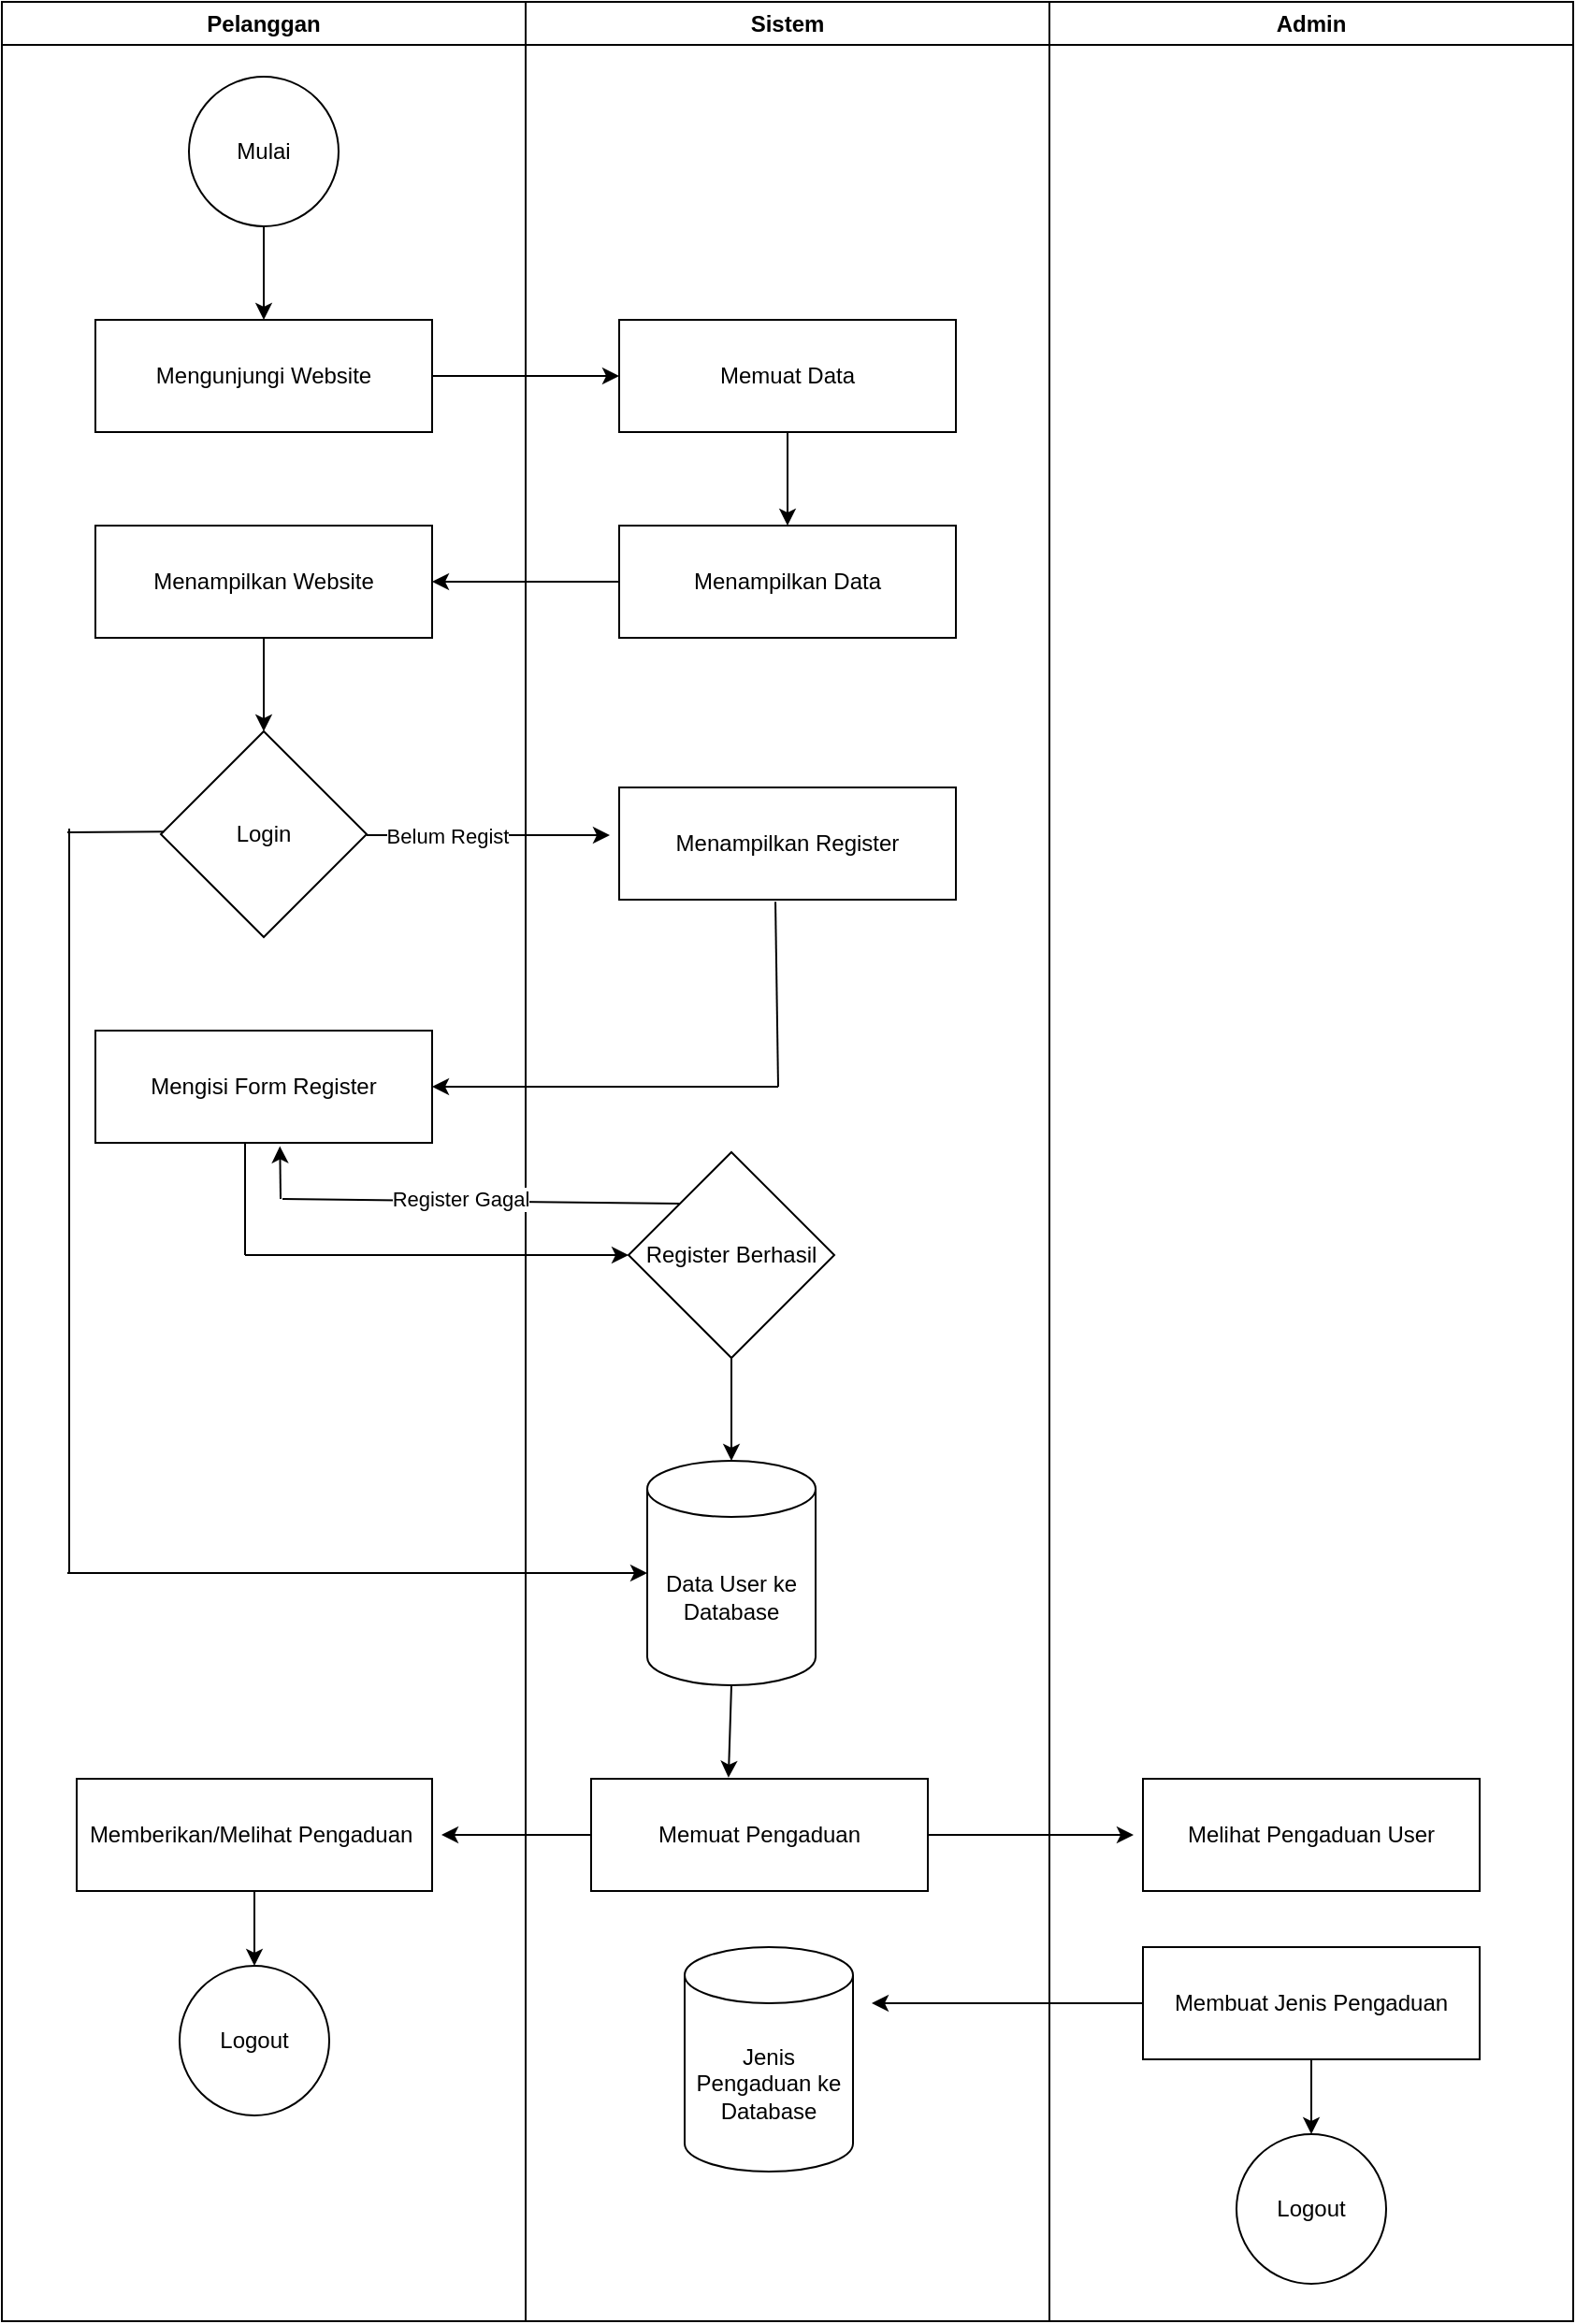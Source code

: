 <mxfile version="27.1.5">
  <diagram name="Page-1" id="TdNFC6dyx0LUao1MvASP">
    <mxGraphModel dx="1123" dy="2844" grid="1" gridSize="10" guides="1" tooltips="1" connect="1" arrows="0" fold="1" page="1" pageScale="1" pageWidth="850" pageHeight="1100" math="0" shadow="0">
      <root>
        <mxCell id="0" />
        <mxCell id="1" parent="0" />
        <mxCell id="mpC0bAIoU8zlxZdmQgjL-28" value="Pelanggan" style="swimlane;whiteSpace=wrap;html=1;" parent="1" vertex="1">
          <mxGeometry x="5" y="-2160" width="280" height="1240" as="geometry" />
        </mxCell>
        <mxCell id="mpC0bAIoU8zlxZdmQgjL-32" value="Mulai" style="ellipse;whiteSpace=wrap;html=1;aspect=fixed;" parent="mpC0bAIoU8zlxZdmQgjL-28" vertex="1">
          <mxGeometry x="100" y="40" width="80" height="80" as="geometry" />
        </mxCell>
        <mxCell id="mpC0bAIoU8zlxZdmQgjL-33" value="Mengunjungi Website" style="rounded=0;whiteSpace=wrap;html=1;" parent="mpC0bAIoU8zlxZdmQgjL-28" vertex="1">
          <mxGeometry x="50" y="170" width="180" height="60" as="geometry" />
        </mxCell>
        <mxCell id="mpC0bAIoU8zlxZdmQgjL-34" value="" style="endArrow=classic;html=1;rounded=0;exitX=0.5;exitY=1;exitDx=0;exitDy=0;entryX=0.5;entryY=0;entryDx=0;entryDy=0;" parent="mpC0bAIoU8zlxZdmQgjL-28" source="mpC0bAIoU8zlxZdmQgjL-32" target="mpC0bAIoU8zlxZdmQgjL-33" edge="1">
          <mxGeometry width="50" height="50" relative="1" as="geometry">
            <mxPoint x="395" y="190" as="sourcePoint" />
            <mxPoint x="445" y="140" as="targetPoint" />
          </mxGeometry>
        </mxCell>
        <mxCell id="mpC0bAIoU8zlxZdmQgjL-38" value="" style="endArrow=classic;html=1;rounded=0;entryX=0;entryY=0.5;entryDx=0;entryDy=0;" parent="mpC0bAIoU8zlxZdmQgjL-28" target="mpC0bAIoU8zlxZdmQgjL-36" edge="1">
          <mxGeometry width="50" height="50" relative="1" as="geometry">
            <mxPoint x="230" y="200" as="sourcePoint" />
            <mxPoint x="280" y="150" as="targetPoint" />
          </mxGeometry>
        </mxCell>
        <mxCell id="mpC0bAIoU8zlxZdmQgjL-41" value="Menampilkan Website" style="rounded=0;whiteSpace=wrap;html=1;" parent="mpC0bAIoU8zlxZdmQgjL-28" vertex="1">
          <mxGeometry x="50" y="280" width="180" height="60" as="geometry" />
        </mxCell>
        <mxCell id="mpC0bAIoU8zlxZdmQgjL-48" value="Login" style="rhombus;whiteSpace=wrap;html=1;" parent="mpC0bAIoU8zlxZdmQgjL-28" vertex="1">
          <mxGeometry x="85" y="390" width="110" height="110" as="geometry" />
        </mxCell>
        <mxCell id="mpC0bAIoU8zlxZdmQgjL-49" value="" style="endArrow=classic;html=1;rounded=0;exitX=0.5;exitY=1;exitDx=0;exitDy=0;entryX=0.5;entryY=0;entryDx=0;entryDy=0;" parent="mpC0bAIoU8zlxZdmQgjL-28" source="mpC0bAIoU8zlxZdmQgjL-41" target="mpC0bAIoU8zlxZdmQgjL-48" edge="1">
          <mxGeometry width="50" height="50" relative="1" as="geometry">
            <mxPoint x="395" y="420" as="sourcePoint" />
            <mxPoint x="445" y="370" as="targetPoint" />
          </mxGeometry>
        </mxCell>
        <mxCell id="mpC0bAIoU8zlxZdmQgjL-56" value="Mengisi Form Register" style="rounded=0;whiteSpace=wrap;html=1;" parent="mpC0bAIoU8zlxZdmQgjL-28" vertex="1">
          <mxGeometry x="50" y="550" width="180" height="60" as="geometry" />
        </mxCell>
        <mxCell id="mpC0bAIoU8zlxZdmQgjL-60" value="" style="endArrow=none;html=1;rounded=0;" parent="mpC0bAIoU8zlxZdmQgjL-28" edge="1">
          <mxGeometry width="50" height="50" relative="1" as="geometry">
            <mxPoint x="130" y="610" as="sourcePoint" />
            <mxPoint x="130" y="670" as="targetPoint" />
          </mxGeometry>
        </mxCell>
        <mxCell id="mpC0bAIoU8zlxZdmQgjL-61" value="" style="endArrow=classic;html=1;rounded=0;" parent="mpC0bAIoU8zlxZdmQgjL-28" edge="1">
          <mxGeometry width="50" height="50" relative="1" as="geometry">
            <mxPoint x="130" y="670" as="sourcePoint" />
            <mxPoint x="335" y="670" as="targetPoint" />
          </mxGeometry>
        </mxCell>
        <mxCell id="mpC0bAIoU8zlxZdmQgjL-65" value="" style="endArrow=classic;html=1;rounded=0;entryX=0.548;entryY=1.03;entryDx=0;entryDy=0;entryPerimeter=0;" parent="mpC0bAIoU8zlxZdmQgjL-28" target="mpC0bAIoU8zlxZdmQgjL-56" edge="1">
          <mxGeometry width="50" height="50" relative="1" as="geometry">
            <mxPoint x="149" y="640" as="sourcePoint" />
            <mxPoint x="195" y="590" as="targetPoint" />
          </mxGeometry>
        </mxCell>
        <mxCell id="2zwWdAj_e86U1D_kx7nc-1" value="" style="endArrow=none;html=1;rounded=0;exitX=0.079;exitY=0.442;exitDx=0;exitDy=0;exitPerimeter=0;" edge="1" parent="mpC0bAIoU8zlxZdmQgjL-28">
          <mxGeometry width="50" height="50" relative="1" as="geometry">
            <mxPoint x="86.69" y="443.62" as="sourcePoint" />
            <mxPoint x="35" y="444" as="targetPoint" />
          </mxGeometry>
        </mxCell>
        <mxCell id="2zwWdAj_e86U1D_kx7nc-10" value="Memberikan/Melihat Pengaduan&amp;nbsp;" style="rounded=0;whiteSpace=wrap;html=1;" vertex="1" parent="mpC0bAIoU8zlxZdmQgjL-28">
          <mxGeometry x="40" y="950" width="190" height="60" as="geometry" />
        </mxCell>
        <mxCell id="2zwWdAj_e86U1D_kx7nc-15" value="Logout" style="ellipse;whiteSpace=wrap;html=1;aspect=fixed;" vertex="1" parent="mpC0bAIoU8zlxZdmQgjL-28">
          <mxGeometry x="95" y="1050" width="80" height="80" as="geometry" />
        </mxCell>
        <mxCell id="2zwWdAj_e86U1D_kx7nc-16" value="" style="endArrow=classic;html=1;rounded=0;exitX=0.5;exitY=1;exitDx=0;exitDy=0;" edge="1" parent="mpC0bAIoU8zlxZdmQgjL-28" source="2zwWdAj_e86U1D_kx7nc-10" target="2zwWdAj_e86U1D_kx7nc-15">
          <mxGeometry width="50" height="50" relative="1" as="geometry">
            <mxPoint x="315" y="1160" as="sourcePoint" />
            <mxPoint x="365" y="1110" as="targetPoint" />
          </mxGeometry>
        </mxCell>
        <mxCell id="mpC0bAIoU8zlxZdmQgjL-30" value="Sistem" style="swimlane;whiteSpace=wrap;html=1;" parent="1" vertex="1">
          <mxGeometry x="285" y="-2160" width="280" height="1240" as="geometry" />
        </mxCell>
        <mxCell id="mpC0bAIoU8zlxZdmQgjL-36" value="Memuat Data" style="rounded=0;whiteSpace=wrap;html=1;" parent="mpC0bAIoU8zlxZdmQgjL-30" vertex="1">
          <mxGeometry x="50" y="170" width="180" height="60" as="geometry" />
        </mxCell>
        <mxCell id="mpC0bAIoU8zlxZdmQgjL-37" value="Menampilkan Data" style="rounded=0;whiteSpace=wrap;html=1;" parent="mpC0bAIoU8zlxZdmQgjL-30" vertex="1">
          <mxGeometry x="50" y="280" width="180" height="60" as="geometry" />
        </mxCell>
        <mxCell id="mpC0bAIoU8zlxZdmQgjL-39" value="" style="endArrow=classic;html=1;rounded=0;exitX=0.5;exitY=1;exitDx=0;exitDy=0;entryX=0.5;entryY=0;entryDx=0;entryDy=0;" parent="mpC0bAIoU8zlxZdmQgjL-30" source="mpC0bAIoU8zlxZdmQgjL-36" target="mpC0bAIoU8zlxZdmQgjL-37" edge="1">
          <mxGeometry width="50" height="50" relative="1" as="geometry">
            <mxPoint x="115" y="190" as="sourcePoint" />
            <mxPoint x="165" y="140" as="targetPoint" />
          </mxGeometry>
        </mxCell>
        <mxCell id="mpC0bAIoU8zlxZdmQgjL-51" value="Menampilkan Register" style="rounded=0;whiteSpace=wrap;html=1;" parent="mpC0bAIoU8zlxZdmQgjL-30" vertex="1">
          <mxGeometry x="50" y="420" width="180" height="60" as="geometry" />
        </mxCell>
        <mxCell id="mpC0bAIoU8zlxZdmQgjL-52" value="" style="endArrow=classic;html=1;rounded=0;" parent="mpC0bAIoU8zlxZdmQgjL-30" edge="1">
          <mxGeometry width="50" height="50" relative="1" as="geometry">
            <mxPoint x="-85" y="445.5" as="sourcePoint" />
            <mxPoint x="45" y="445.5" as="targetPoint" />
          </mxGeometry>
        </mxCell>
        <mxCell id="mpC0bAIoU8zlxZdmQgjL-66" value="Belum Regist" style="edgeLabel;html=1;align=center;verticalAlign=middle;resizable=0;points=[];" parent="mpC0bAIoU8zlxZdmQgjL-52" vertex="1" connectable="0">
          <mxGeometry x="-0.344" relative="1" as="geometry">
            <mxPoint as="offset" />
          </mxGeometry>
        </mxCell>
        <mxCell id="mpC0bAIoU8zlxZdmQgjL-58" value="" style="endArrow=classic;html=1;rounded=0;entryX=1;entryY=0.5;entryDx=0;entryDy=0;" parent="mpC0bAIoU8zlxZdmQgjL-30" target="mpC0bAIoU8zlxZdmQgjL-56" edge="1">
          <mxGeometry width="50" height="50" relative="1" as="geometry">
            <mxPoint x="135" y="580" as="sourcePoint" />
            <mxPoint x="-50" y="585" as="targetPoint" />
          </mxGeometry>
        </mxCell>
        <mxCell id="mpC0bAIoU8zlxZdmQgjL-62" value="Register Berhasil" style="rhombus;whiteSpace=wrap;html=1;" parent="mpC0bAIoU8zlxZdmQgjL-30" vertex="1">
          <mxGeometry x="55" y="615" width="110" height="110" as="geometry" />
        </mxCell>
        <mxCell id="mpC0bAIoU8zlxZdmQgjL-63" value="" style="endArrow=none;html=1;rounded=0;exitX=0;exitY=0;exitDx=0;exitDy=0;" parent="mpC0bAIoU8zlxZdmQgjL-30" source="mpC0bAIoU8zlxZdmQgjL-62" edge="1">
          <mxGeometry width="50" height="50" relative="1" as="geometry">
            <mxPoint x="75" y="640" as="sourcePoint" />
            <mxPoint x="-130" y="640" as="targetPoint" />
          </mxGeometry>
        </mxCell>
        <mxCell id="mpC0bAIoU8zlxZdmQgjL-67" value="Register Gagal" style="edgeLabel;html=1;align=center;verticalAlign=middle;resizable=0;points=[];" parent="mpC0bAIoU8zlxZdmQgjL-63" vertex="1" connectable="0">
          <mxGeometry x="0.109" y="-1" relative="1" as="geometry">
            <mxPoint as="offset" />
          </mxGeometry>
        </mxCell>
        <mxCell id="2zwWdAj_e86U1D_kx7nc-5" value="Data User ke Database" style="shape=cylinder3;whiteSpace=wrap;html=1;boundedLbl=1;backgroundOutline=1;size=15;direction=east;" vertex="1" parent="mpC0bAIoU8zlxZdmQgjL-30">
          <mxGeometry x="65" y="780" width="90" height="120" as="geometry" />
        </mxCell>
        <mxCell id="2zwWdAj_e86U1D_kx7nc-6" value="" style="endArrow=classic;html=1;rounded=0;exitX=0.5;exitY=1;exitDx=0;exitDy=0;" edge="1" parent="mpC0bAIoU8zlxZdmQgjL-30" source="mpC0bAIoU8zlxZdmQgjL-62" target="2zwWdAj_e86U1D_kx7nc-5">
          <mxGeometry width="50" height="50" relative="1" as="geometry">
            <mxPoint x="145" y="780" as="sourcePoint" />
            <mxPoint x="195" y="730" as="targetPoint" />
          </mxGeometry>
        </mxCell>
        <mxCell id="2zwWdAj_e86U1D_kx7nc-8" value="Memuat Pengaduan" style="rounded=0;whiteSpace=wrap;html=1;" vertex="1" parent="mpC0bAIoU8zlxZdmQgjL-30">
          <mxGeometry x="35" y="950" width="180" height="60" as="geometry" />
        </mxCell>
        <mxCell id="2zwWdAj_e86U1D_kx7nc-9" value="" style="endArrow=classic;html=1;rounded=0;exitX=0.5;exitY=1;exitDx=0;exitDy=0;exitPerimeter=0;entryX=0.408;entryY=-0.01;entryDx=0;entryDy=0;entryPerimeter=0;" edge="1" parent="mpC0bAIoU8zlxZdmQgjL-30" source="2zwWdAj_e86U1D_kx7nc-5" target="2zwWdAj_e86U1D_kx7nc-8">
          <mxGeometry width="50" height="50" relative="1" as="geometry">
            <mxPoint x="85" y="910" as="sourcePoint" />
            <mxPoint x="135" y="860" as="targetPoint" />
          </mxGeometry>
        </mxCell>
        <mxCell id="2zwWdAj_e86U1D_kx7nc-23" value="Jenis Pengaduan ke Database" style="shape=cylinder3;whiteSpace=wrap;html=1;boundedLbl=1;backgroundOutline=1;size=15;direction=east;" vertex="1" parent="mpC0bAIoU8zlxZdmQgjL-30">
          <mxGeometry x="85" y="1040" width="90" height="120" as="geometry" />
        </mxCell>
        <mxCell id="mpC0bAIoU8zlxZdmQgjL-31" value="Admin" style="swimlane;whiteSpace=wrap;html=1;" parent="1" vertex="1">
          <mxGeometry x="565" y="-2160" width="280" height="1240" as="geometry" />
        </mxCell>
        <mxCell id="2zwWdAj_e86U1D_kx7nc-19" value="Melihat Pengaduan User" style="rounded=0;whiteSpace=wrap;html=1;" vertex="1" parent="mpC0bAIoU8zlxZdmQgjL-31">
          <mxGeometry x="50" y="950" width="180" height="60" as="geometry" />
        </mxCell>
        <mxCell id="2zwWdAj_e86U1D_kx7nc-21" value="Membuat Jenis Pengaduan" style="rounded=0;whiteSpace=wrap;html=1;" vertex="1" parent="mpC0bAIoU8zlxZdmQgjL-31">
          <mxGeometry x="50" y="1040" width="180" height="60" as="geometry" />
        </mxCell>
        <mxCell id="2zwWdAj_e86U1D_kx7nc-24" value="Logout" style="ellipse;whiteSpace=wrap;html=1;aspect=fixed;" vertex="1" parent="mpC0bAIoU8zlxZdmQgjL-31">
          <mxGeometry x="100" y="1140" width="80" height="80" as="geometry" />
        </mxCell>
        <mxCell id="2zwWdAj_e86U1D_kx7nc-25" value="" style="endArrow=classic;html=1;rounded=0;exitX=0.5;exitY=1;exitDx=0;exitDy=0;entryX=0.5;entryY=0;entryDx=0;entryDy=0;" edge="1" parent="mpC0bAIoU8zlxZdmQgjL-31" source="2zwWdAj_e86U1D_kx7nc-21" target="2zwWdAj_e86U1D_kx7nc-24">
          <mxGeometry width="50" height="50" relative="1" as="geometry">
            <mxPoint x="-225" y="1060" as="sourcePoint" />
            <mxPoint x="-175" y="1010" as="targetPoint" />
          </mxGeometry>
        </mxCell>
        <mxCell id="mpC0bAIoU8zlxZdmQgjL-42" value="" style="endArrow=classic;html=1;rounded=0;exitX=0;exitY=0.5;exitDx=0;exitDy=0;entryX=1;entryY=0.5;entryDx=0;entryDy=0;" parent="1" source="mpC0bAIoU8zlxZdmQgjL-37" target="mpC0bAIoU8zlxZdmQgjL-41" edge="1">
          <mxGeometry width="50" height="50" relative="1" as="geometry">
            <mxPoint x="400" y="-1970" as="sourcePoint" />
            <mxPoint x="450" y="-2020" as="targetPoint" />
          </mxGeometry>
        </mxCell>
        <mxCell id="mpC0bAIoU8zlxZdmQgjL-57" value="" style="endArrow=none;html=1;rounded=0;exitX=0.464;exitY=1.019;exitDx=0;exitDy=0;exitPerimeter=0;" parent="1" source="mpC0bAIoU8zlxZdmQgjL-51" edge="1">
          <mxGeometry width="50" height="50" relative="1" as="geometry">
            <mxPoint x="400" y="-1600" as="sourcePoint" />
            <mxPoint x="420" y="-1580" as="targetPoint" />
          </mxGeometry>
        </mxCell>
        <mxCell id="2zwWdAj_e86U1D_kx7nc-2" value="" style="endArrow=none;html=1;rounded=0;" edge="1" parent="1">
          <mxGeometry width="50" height="50" relative="1" as="geometry">
            <mxPoint x="41" y="-1718" as="sourcePoint" />
            <mxPoint x="41" y="-1320" as="targetPoint" />
          </mxGeometry>
        </mxCell>
        <mxCell id="2zwWdAj_e86U1D_kx7nc-7" value="" style="endArrow=classic;html=1;rounded=0;" edge="1" parent="1" target="2zwWdAj_e86U1D_kx7nc-5">
          <mxGeometry width="50" height="50" relative="1" as="geometry">
            <mxPoint x="40" y="-1320" as="sourcePoint" />
            <mxPoint x="420" y="-1310" as="targetPoint" />
          </mxGeometry>
        </mxCell>
        <mxCell id="2zwWdAj_e86U1D_kx7nc-11" value="" style="endArrow=classic;html=1;rounded=0;exitX=0;exitY=0.5;exitDx=0;exitDy=0;" edge="1" parent="1" source="2zwWdAj_e86U1D_kx7nc-8">
          <mxGeometry width="50" height="50" relative="1" as="geometry">
            <mxPoint x="370" y="-1130" as="sourcePoint" />
            <mxPoint x="240" y="-1180" as="targetPoint" />
          </mxGeometry>
        </mxCell>
        <mxCell id="2zwWdAj_e86U1D_kx7nc-18" value="" style="endArrow=classic;html=1;rounded=0;exitX=1;exitY=0.5;exitDx=0;exitDy=0;" edge="1" parent="1" source="2zwWdAj_e86U1D_kx7nc-8">
          <mxGeometry width="50" height="50" relative="1" as="geometry">
            <mxPoint x="340" y="-1250" as="sourcePoint" />
            <mxPoint x="610" y="-1180" as="targetPoint" />
          </mxGeometry>
        </mxCell>
        <mxCell id="2zwWdAj_e86U1D_kx7nc-22" value="" style="endArrow=classic;html=1;rounded=0;exitX=0;exitY=0.5;exitDx=0;exitDy=0;" edge="1" parent="1" source="2zwWdAj_e86U1D_kx7nc-21">
          <mxGeometry width="50" height="50" relative="1" as="geometry">
            <mxPoint x="340" y="-1100" as="sourcePoint" />
            <mxPoint x="470" y="-1090" as="targetPoint" />
          </mxGeometry>
        </mxCell>
      </root>
    </mxGraphModel>
  </diagram>
</mxfile>
